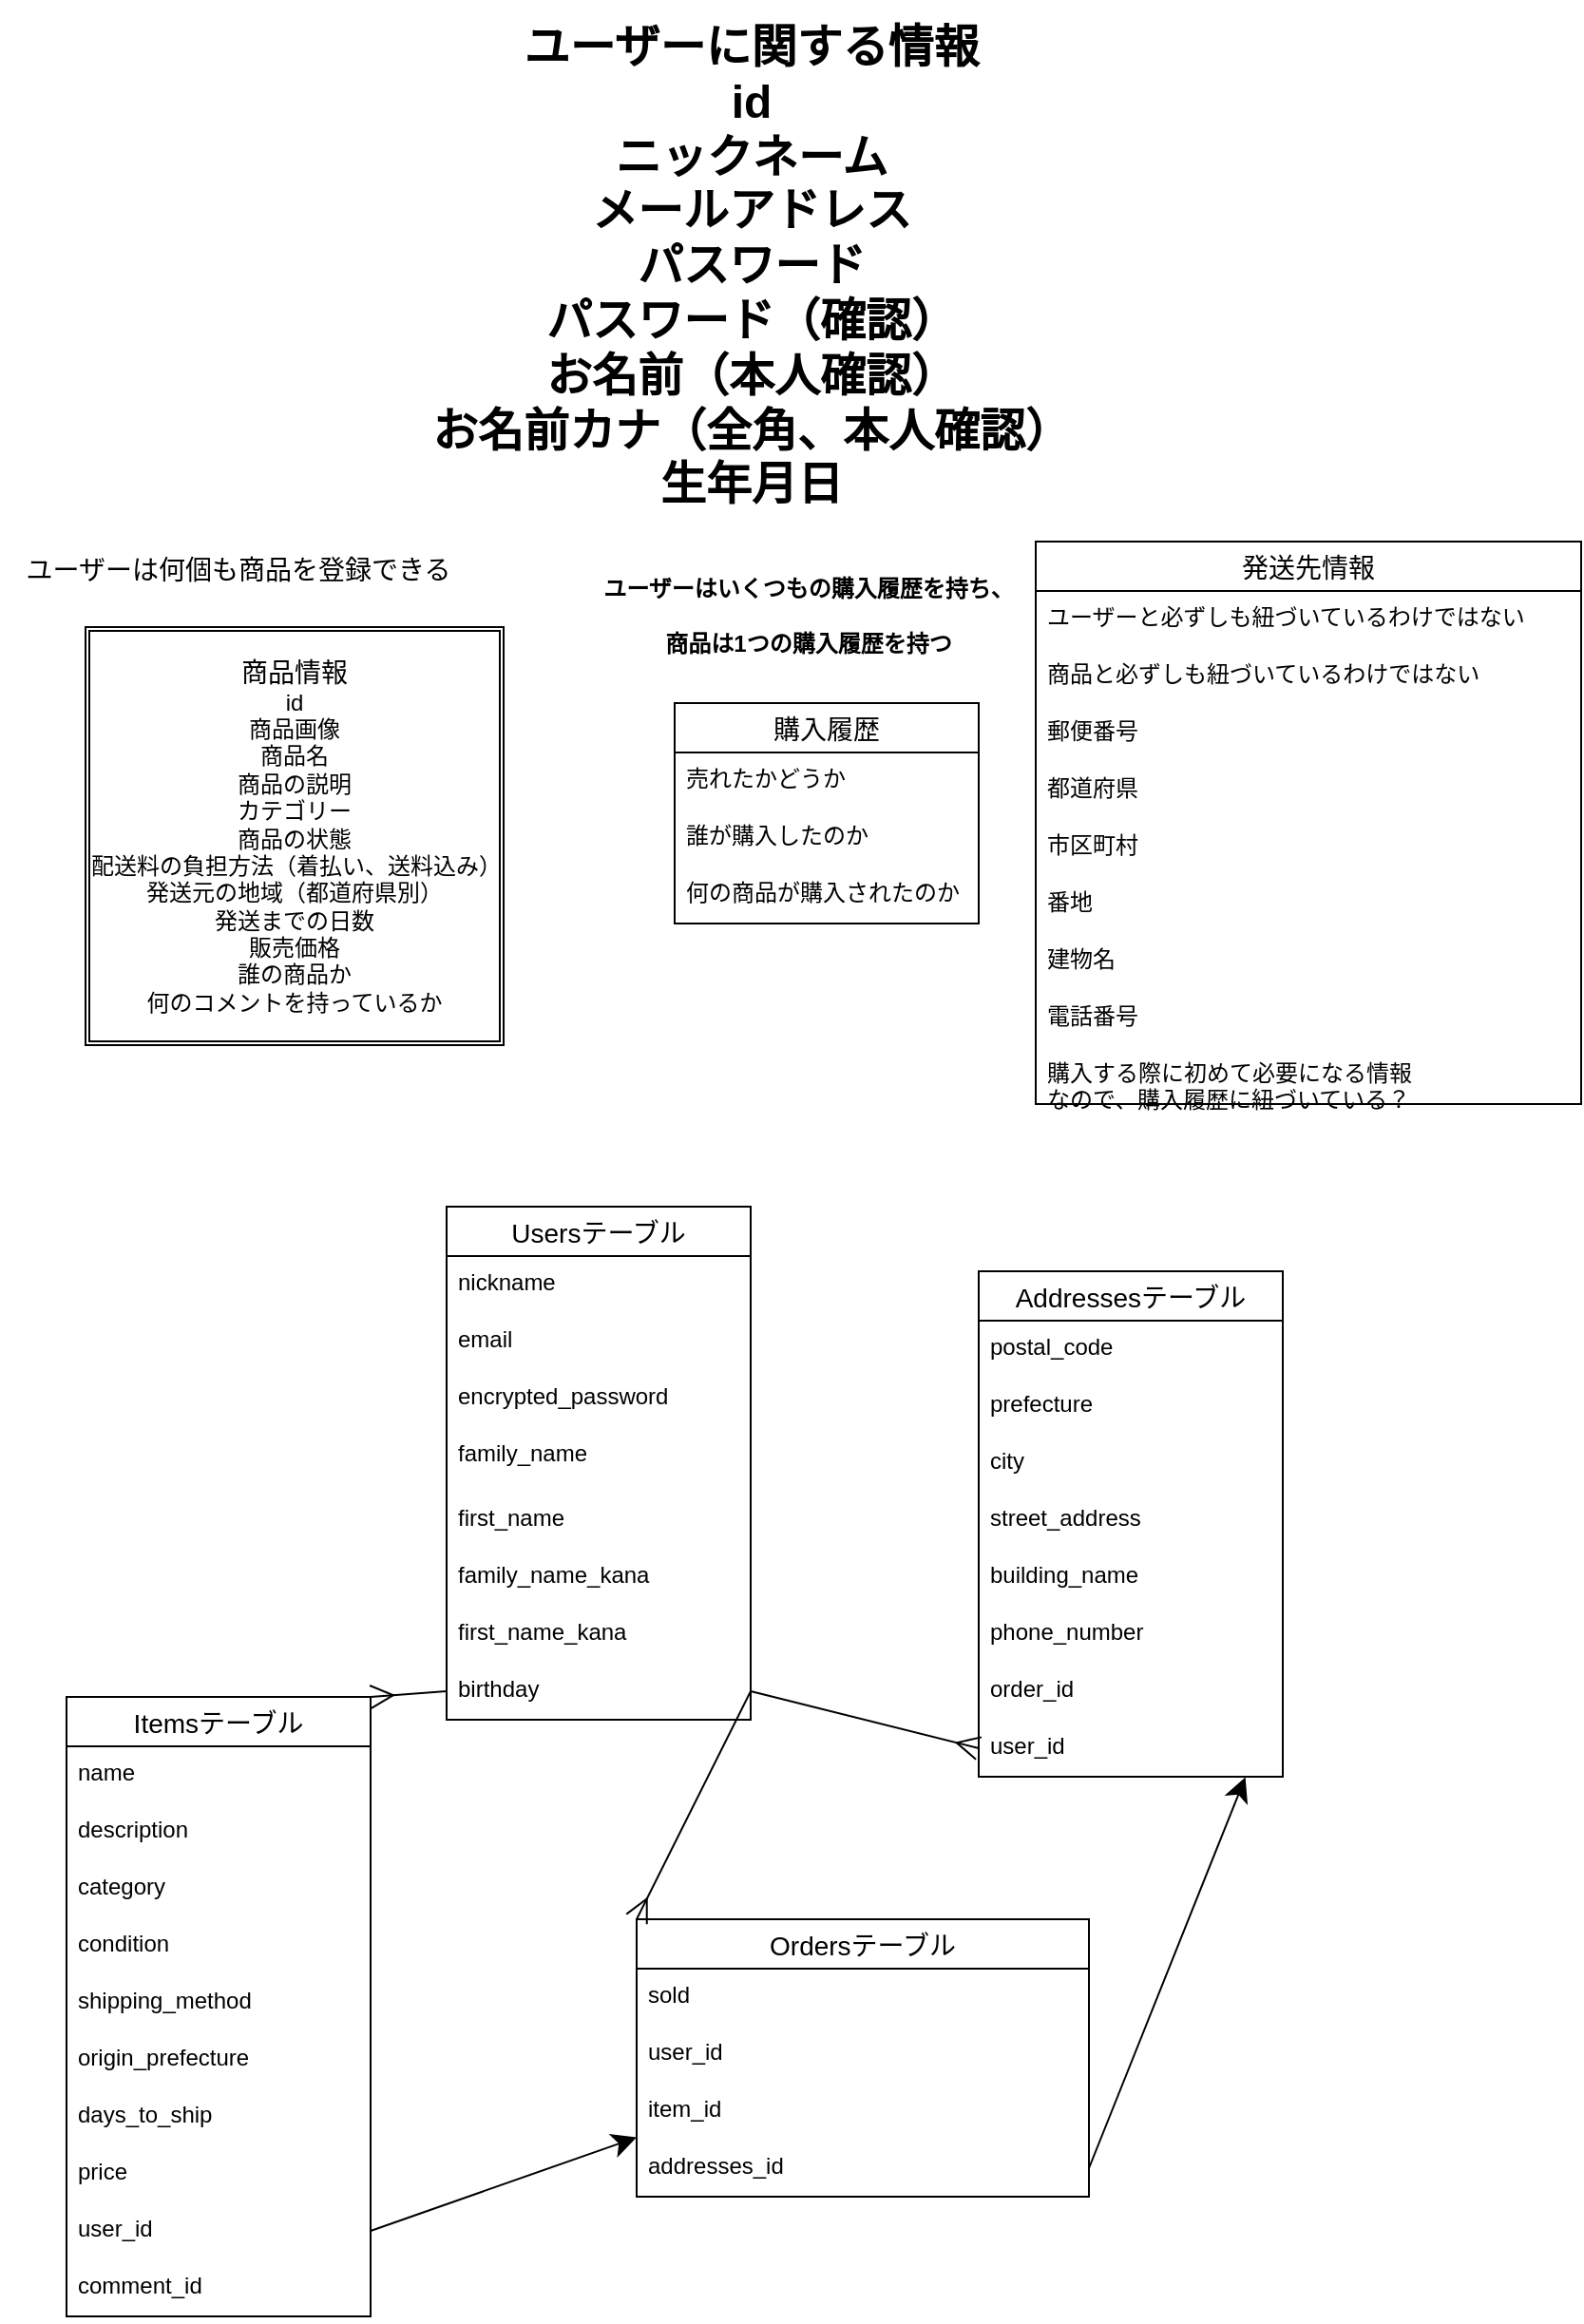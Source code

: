 <mxfile>
    <diagram id="hxzXqyOPZlbdhsi9s9_F" name="ページ1">
        <mxGraphModel dx="1851" dy="1777" grid="1" gridSize="10" guides="1" tooltips="1" connect="1" arrows="1" fold="1" page="1" pageScale="1" pageWidth="827" pageHeight="1169" math="0" shadow="0">
            <root>
                <mxCell id="0"/>
                <mxCell id="1" parent="0"/>
                <mxCell id="2" value="ユーザーに関する情報&lt;br&gt;&lt;div data-en-clipboard=&quot;true&quot; data-pm-slice=&quot;1 1 []&quot;&gt;id&lt;/div&gt;&lt;div&gt;ニックネーム&lt;/div&gt;&lt;div&gt;メールアドレス&lt;/div&gt;&lt;div&gt;パスワード&lt;/div&gt;&lt;div&gt;パスワード（確認）&lt;/div&gt;&lt;div&gt;お名前（本人確認）&lt;/div&gt;&lt;div&gt;お名前カナ（全角、本人確認）&lt;/div&gt;&lt;div&gt;生年月日&lt;/div&gt;" style="text;strokeColor=none;fillColor=none;html=1;fontSize=24;fontStyle=1;verticalAlign=middle;align=center;" vertex="1" parent="1">
                    <mxGeometry x="180" y="-50" width="420" height="279" as="geometry"/>
                </mxCell>
                <mxCell id="5" value="&lt;div data-en-clipboard=&quot;true&quot; data-pm-slice=&quot;1 1 []&quot;&gt;&lt;font style=&quot;font-size: 14px;&quot;&gt;商品情報&lt;/font&gt;&lt;/div&gt;&lt;div data-en-clipboard=&quot;true&quot; data-pm-slice=&quot;1 1 []&quot;&gt;&lt;div data-en-clipboard=&quot;true&quot; data-pm-slice=&quot;1 1 []&quot;&gt;id&lt;/div&gt;&lt;div&gt;商品画像&lt;/div&gt;&lt;div&gt;商品名&lt;/div&gt;&lt;div&gt;商品の説明&lt;/div&gt;&lt;div&gt;カテゴリー&lt;/div&gt;&lt;div&gt;商品の状態&lt;/div&gt;&lt;div&gt;配送料の負担方法（着払い、送料込み）&lt;/div&gt;&lt;div&gt;発送元の地域（都道府県別）&lt;/div&gt;&lt;div&gt;発送までの日数&lt;/div&gt;&lt;div&gt;販売価格&lt;br&gt;&lt;div data-en-clipboard=&quot;true&quot; data-pm-slice=&quot;1 1 []&quot;&gt;誰の商品か&lt;/div&gt;&lt;div&gt;何のコメントを持っているか&lt;/div&gt;&lt;/div&gt;&lt;/div&gt;" style="shape=ext;double=1;rounded=0;whiteSpace=wrap;html=1;" vertex="1" parent="1">
                    <mxGeometry x="40" y="280" width="220" height="220" as="geometry"/>
                </mxCell>
                <mxCell id="7" value="" style="line;strokeWidth=2;html=1;fontSize=14;" vertex="1" parent="1">
                    <mxGeometry x="60" y="240" width="160" as="geometry"/>
                </mxCell>
                <mxCell id="9" value="ユーザーは何個も商品を登録できる" style="text;html=1;align=center;verticalAlign=middle;resizable=0;points=[];autosize=1;strokeColor=none;fillColor=none;fontSize=14;" vertex="1" parent="1">
                    <mxGeometry x="-5" y="235" width="250" height="30" as="geometry"/>
                </mxCell>
                <mxCell id="99" value="Usersテーブル" style="swimlane;fontStyle=0;childLayout=stackLayout;horizontal=1;startSize=26;horizontalStack=0;resizeParent=1;resizeParentMax=0;resizeLast=0;collapsible=1;marginBottom=0;align=center;fontSize=14;" vertex="1" parent="1">
                    <mxGeometry x="230" y="585" width="160" height="270" as="geometry"/>
                </mxCell>
                <mxCell id="100" value="nickname" style="text;strokeColor=none;fillColor=none;spacingLeft=4;spacingRight=4;overflow=hidden;rotatable=0;points=[[0,0.5],[1,0.5]];portConstraint=eastwest;fontSize=12;" vertex="1" parent="99">
                    <mxGeometry y="26" width="160" height="30" as="geometry"/>
                </mxCell>
                <mxCell id="101" value="email" style="text;strokeColor=none;fillColor=none;spacingLeft=4;spacingRight=4;overflow=hidden;rotatable=0;points=[[0,0.5],[1,0.5]];portConstraint=eastwest;fontSize=12;" vertex="1" parent="99">
                    <mxGeometry y="56" width="160" height="30" as="geometry"/>
                </mxCell>
                <mxCell id="102" value="encrypted_password" style="text;strokeColor=none;fillColor=none;spacingLeft=4;spacingRight=4;overflow=hidden;rotatable=0;points=[[0,0.5],[1,0.5]];portConstraint=eastwest;fontSize=12;" vertex="1" parent="99">
                    <mxGeometry y="86" width="160" height="30" as="geometry"/>
                </mxCell>
                <mxCell id="104" value="family_name" style="text;strokeColor=none;fillColor=none;spacingLeft=4;spacingRight=4;overflow=hidden;rotatable=0;points=[[0,0.5],[1,0.5]];portConstraint=eastwest;fontSize=12;" vertex="1" parent="99">
                    <mxGeometry y="116" width="160" height="34" as="geometry"/>
                </mxCell>
                <mxCell id="129" value="first_name" style="text;strokeColor=none;fillColor=none;spacingLeft=4;spacingRight=4;overflow=hidden;rotatable=0;points=[[0,0.5],[1,0.5]];portConstraint=eastwest;fontSize=12;" vertex="1" parent="99">
                    <mxGeometry y="150" width="160" height="30" as="geometry"/>
                </mxCell>
                <mxCell id="105" value="family_name_kana" style="text;strokeColor=none;fillColor=none;spacingLeft=4;spacingRight=4;overflow=hidden;rotatable=0;points=[[0,0.5],[1,0.5]];portConstraint=eastwest;fontSize=12;" vertex="1" parent="99">
                    <mxGeometry y="180" width="160" height="30" as="geometry"/>
                </mxCell>
                <mxCell id="130" value="first_name_kana" style="text;strokeColor=none;fillColor=none;spacingLeft=4;spacingRight=4;overflow=hidden;rotatable=0;points=[[0,0.5],[1,0.5]];portConstraint=eastwest;fontSize=12;" vertex="1" parent="99">
                    <mxGeometry y="210" width="160" height="30" as="geometry"/>
                </mxCell>
                <mxCell id="106" value="birthday" style="text;strokeColor=none;fillColor=none;spacingLeft=4;spacingRight=4;overflow=hidden;rotatable=0;points=[[0,0.5],[1,0.5]];portConstraint=eastwest;fontSize=12;" vertex="1" parent="99">
                    <mxGeometry y="240" width="160" height="30" as="geometry"/>
                </mxCell>
                <mxCell id="107" value="Itemsテーブル" style="swimlane;fontStyle=0;childLayout=stackLayout;horizontal=1;startSize=26;horizontalStack=0;resizeParent=1;resizeParentMax=0;resizeLast=0;collapsible=1;marginBottom=0;align=center;fontSize=14;" vertex="1" parent="1">
                    <mxGeometry x="30" y="843" width="160" height="326" as="geometry"/>
                </mxCell>
                <mxCell id="109" value="name" style="text;strokeColor=none;fillColor=none;spacingLeft=4;spacingRight=4;overflow=hidden;rotatable=0;points=[[0,0.5],[1,0.5]];portConstraint=eastwest;fontSize=12;" vertex="1" parent="107">
                    <mxGeometry y="26" width="160" height="30" as="geometry"/>
                </mxCell>
                <mxCell id="110" value="description" style="text;strokeColor=none;fillColor=none;spacingLeft=4;spacingRight=4;overflow=hidden;rotatable=0;points=[[0,0.5],[1,0.5]];portConstraint=eastwest;fontSize=12;" vertex="1" parent="107">
                    <mxGeometry y="56" width="160" height="30" as="geometry"/>
                </mxCell>
                <mxCell id="117" value="category" style="text;strokeColor=none;fillColor=none;spacingLeft=4;spacingRight=4;overflow=hidden;rotatable=0;points=[[0,0.5],[1,0.5]];portConstraint=eastwest;fontSize=12;" vertex="1" parent="107">
                    <mxGeometry y="86" width="160" height="30" as="geometry"/>
                </mxCell>
                <mxCell id="116" value="condition" style="text;strokeColor=none;fillColor=none;spacingLeft=4;spacingRight=4;overflow=hidden;rotatable=0;points=[[0,0.5],[1,0.5]];portConstraint=eastwest;fontSize=12;" vertex="1" parent="107">
                    <mxGeometry y="116" width="160" height="30" as="geometry"/>
                </mxCell>
                <mxCell id="115" value="shipping_method" style="text;strokeColor=none;fillColor=none;spacingLeft=4;spacingRight=4;overflow=hidden;rotatable=0;points=[[0,0.5],[1,0.5]];portConstraint=eastwest;fontSize=12;" vertex="1" parent="107">
                    <mxGeometry y="146" width="160" height="30" as="geometry"/>
                </mxCell>
                <mxCell id="114" value="origin_prefecture" style="text;strokeColor=none;fillColor=none;spacingLeft=4;spacingRight=4;overflow=hidden;rotatable=0;points=[[0,0.5],[1,0.5]];portConstraint=eastwest;fontSize=12;" vertex="1" parent="107">
                    <mxGeometry y="176" width="160" height="30" as="geometry"/>
                </mxCell>
                <mxCell id="113" value="days_to_ship" style="text;strokeColor=none;fillColor=none;spacingLeft=4;spacingRight=4;overflow=hidden;rotatable=0;points=[[0,0.5],[1,0.5]];portConstraint=eastwest;fontSize=12;" vertex="1" parent="107">
                    <mxGeometry y="206" width="160" height="30" as="geometry"/>
                </mxCell>
                <mxCell id="118" value="price" style="text;strokeColor=none;fillColor=none;spacingLeft=4;spacingRight=4;overflow=hidden;rotatable=0;points=[[0,0.5],[1,0.5]];portConstraint=eastwest;fontSize=12;" vertex="1" parent="107">
                    <mxGeometry y="236" width="160" height="30" as="geometry"/>
                </mxCell>
                <mxCell id="126" value="user_id" style="text;strokeColor=none;fillColor=none;spacingLeft=4;spacingRight=4;overflow=hidden;rotatable=0;points=[[0,0.5],[1,0.5]];portConstraint=eastwest;fontSize=12;" vertex="1" parent="107">
                    <mxGeometry y="266" width="160" height="30" as="geometry"/>
                </mxCell>
                <mxCell id="119" value="comment_id" style="text;strokeColor=none;fillColor=none;spacingLeft=4;spacingRight=4;overflow=hidden;rotatable=0;points=[[0,0.5],[1,0.5]];portConstraint=eastwest;fontSize=12;" vertex="1" parent="107">
                    <mxGeometry y="296" width="160" height="30" as="geometry"/>
                </mxCell>
                <mxCell id="121" style="edgeStyle=none;html=1;exitX=0;exitY=0.5;exitDx=0;exitDy=0;entryX=1;entryY=0;entryDx=0;entryDy=0;strokeColor=default;fontSize=14;endArrow=ERmany;endFill=0;endSize=10;" edge="1" parent="1" source="106" target="107">
                    <mxGeometry relative="1" as="geometry"/>
                </mxCell>
                <mxCell id="122" value="Ordersテーブル" style="swimlane;fontStyle=0;childLayout=stackLayout;horizontal=1;startSize=26;horizontalStack=0;resizeParent=1;resizeParentMax=0;resizeLast=0;collapsible=1;marginBottom=0;align=center;fontSize=14;" vertex="1" parent="1">
                    <mxGeometry x="330" y="960" width="238" height="146" as="geometry"/>
                </mxCell>
                <mxCell id="123" value="sold" style="text;strokeColor=none;fillColor=none;spacingLeft=4;spacingRight=4;overflow=hidden;rotatable=0;points=[[0,0.5],[1,0.5]];portConstraint=eastwest;fontSize=12;" vertex="1" parent="122">
                    <mxGeometry y="26" width="238" height="30" as="geometry"/>
                </mxCell>
                <mxCell id="124" value="user_id" style="text;strokeColor=none;fillColor=none;spacingLeft=4;spacingRight=4;overflow=hidden;rotatable=0;points=[[0,0.5],[1,0.5]];portConstraint=eastwest;fontSize=12;" vertex="1" parent="122">
                    <mxGeometry y="56" width="238" height="30" as="geometry"/>
                </mxCell>
                <mxCell id="125" value="item_id" style="text;strokeColor=none;fillColor=none;spacingLeft=4;spacingRight=4;overflow=hidden;rotatable=0;points=[[0,0.5],[1,0.5]];portConstraint=eastwest;fontSize=12;" vertex="1" parent="122">
                    <mxGeometry y="86" width="238" height="30" as="geometry"/>
                </mxCell>
                <mxCell id="161" value="addresses_id" style="text;strokeColor=none;fillColor=none;spacingLeft=4;spacingRight=4;overflow=hidden;rotatable=0;points=[[0,0.5],[1,0.5]];portConstraint=eastwest;fontSize=12;" vertex="1" parent="122">
                    <mxGeometry y="116" width="238" height="30" as="geometry"/>
                </mxCell>
                <mxCell id="127" style="edgeStyle=none;html=1;exitX=1;exitY=0.5;exitDx=0;exitDy=0;entryX=0;entryY=0;entryDx=0;entryDy=0;strokeColor=default;fontSize=14;endArrow=ERmany;endFill=0;endSize=10;" edge="1" parent="1" source="106" target="122">
                    <mxGeometry relative="1" as="geometry"/>
                </mxCell>
                <mxCell id="128" style="edgeStyle=none;html=1;exitX=1;exitY=0.5;exitDx=0;exitDy=0;strokeColor=default;fontSize=14;endArrow=classic;endFill=1;endSize=10;" edge="1" parent="1" source="126" target="122">
                    <mxGeometry relative="1" as="geometry"/>
                </mxCell>
                <mxCell id="146" value="購入履歴" style="swimlane;fontStyle=0;childLayout=stackLayout;horizontal=1;startSize=26;horizontalStack=0;resizeParent=1;resizeParentMax=0;resizeLast=0;collapsible=1;marginBottom=0;align=center;fontSize=14;" vertex="1" parent="1">
                    <mxGeometry x="350" y="320" width="160" height="116" as="geometry"/>
                </mxCell>
                <mxCell id="147" value="売れたかどうか" style="text;strokeColor=none;fillColor=none;spacingLeft=4;spacingRight=4;overflow=hidden;rotatable=0;points=[[0,0.5],[1,0.5]];portConstraint=eastwest;fontSize=12;" vertex="1" parent="146">
                    <mxGeometry y="26" width="160" height="30" as="geometry"/>
                </mxCell>
                <mxCell id="148" value="誰が購入したのか" style="text;strokeColor=none;fillColor=none;spacingLeft=4;spacingRight=4;overflow=hidden;rotatable=0;points=[[0,0.5],[1,0.5]];portConstraint=eastwest;fontSize=12;" vertex="1" parent="146">
                    <mxGeometry y="56" width="160" height="30" as="geometry"/>
                </mxCell>
                <mxCell id="149" value="何の商品が購入されたのか&#10;" style="text;strokeColor=none;fillColor=none;spacingLeft=4;spacingRight=4;overflow=hidden;rotatable=0;points=[[0,0.5],[1,0.5]];portConstraint=eastwest;fontSize=12;" vertex="1" parent="146">
                    <mxGeometry y="86" width="160" height="30" as="geometry"/>
                </mxCell>
                <mxCell id="150" value="&lt;font style=&quot;font-size: 12px;&quot;&gt;ユーザーはいくつもの購入履歴を持ち、&lt;br&gt;商品は1つの購入履歴を持つ&lt;/font&gt;" style="text;strokeColor=none;fillColor=none;html=1;fontSize=24;fontStyle=1;verticalAlign=middle;align=center;" vertex="1" parent="1">
                    <mxGeometry x="370" y="250" width="100" height="40" as="geometry"/>
                </mxCell>
                <mxCell id="151" value="発送先情報" style="swimlane;fontStyle=0;childLayout=stackLayout;horizontal=1;startSize=26;horizontalStack=0;resizeParent=1;resizeParentMax=0;resizeLast=0;collapsible=1;marginBottom=0;align=center;fontSize=14;" vertex="1" parent="1">
                    <mxGeometry x="540" y="235" width="287" height="296" as="geometry"/>
                </mxCell>
                <mxCell id="152" value="ユーザーと必ずしも紐づいているわけではない" style="text;strokeColor=none;fillColor=none;spacingLeft=4;spacingRight=4;overflow=hidden;rotatable=0;points=[[0,0.5],[1,0.5]];portConstraint=eastwest;fontSize=12;" vertex="1" parent="151">
                    <mxGeometry y="26" width="287" height="30" as="geometry"/>
                </mxCell>
                <mxCell id="153" value="商品と必ずしも紐づいているわけではない" style="text;strokeColor=none;fillColor=none;spacingLeft=4;spacingRight=4;overflow=hidden;rotatable=0;points=[[0,0.5],[1,0.5]];portConstraint=eastwest;fontSize=12;" vertex="1" parent="151">
                    <mxGeometry y="56" width="287" height="30" as="geometry"/>
                </mxCell>
                <mxCell id="154" value="郵便番号" style="text;strokeColor=none;fillColor=none;spacingLeft=4;spacingRight=4;overflow=hidden;rotatable=0;points=[[0,0.5],[1,0.5]];portConstraint=eastwest;fontSize=12;" vertex="1" parent="151">
                    <mxGeometry y="86" width="287" height="30" as="geometry"/>
                </mxCell>
                <mxCell id="155" value="都道府県" style="text;strokeColor=none;fillColor=none;spacingLeft=4;spacingRight=4;overflow=hidden;rotatable=0;points=[[0,0.5],[1,0.5]];portConstraint=eastwest;fontSize=12;" vertex="1" parent="151">
                    <mxGeometry y="116" width="287" height="30" as="geometry"/>
                </mxCell>
                <mxCell id="156" value="市区町村" style="text;strokeColor=none;fillColor=none;spacingLeft=4;spacingRight=4;overflow=hidden;rotatable=0;points=[[0,0.5],[1,0.5]];portConstraint=eastwest;fontSize=12;" vertex="1" parent="151">
                    <mxGeometry y="146" width="287" height="30" as="geometry"/>
                </mxCell>
                <mxCell id="157" value="番地" style="text;strokeColor=none;fillColor=none;spacingLeft=4;spacingRight=4;overflow=hidden;rotatable=0;points=[[0,0.5],[1,0.5]];portConstraint=eastwest;fontSize=12;" vertex="1" parent="151">
                    <mxGeometry y="176" width="287" height="30" as="geometry"/>
                </mxCell>
                <mxCell id="158" value="建物名" style="text;strokeColor=none;fillColor=none;spacingLeft=4;spacingRight=4;overflow=hidden;rotatable=0;points=[[0,0.5],[1,0.5]];portConstraint=eastwest;fontSize=12;" vertex="1" parent="151">
                    <mxGeometry y="206" width="287" height="30" as="geometry"/>
                </mxCell>
                <mxCell id="159" value="電話番号&#10;" style="text;strokeColor=none;fillColor=none;spacingLeft=4;spacingRight=4;overflow=hidden;rotatable=0;points=[[0,0.5],[1,0.5]];portConstraint=eastwest;fontSize=12;" vertex="1" parent="151">
                    <mxGeometry y="236" width="287" height="30" as="geometry"/>
                </mxCell>
                <mxCell id="160" value="購入する際に初めて必要になる情報&#10;なので、購入履歴に紐づいている？" style="text;strokeColor=none;fillColor=none;spacingLeft=4;spacingRight=4;overflow=hidden;rotatable=0;points=[[0,0.5],[1,0.5]];portConstraint=eastwest;fontSize=12;" vertex="1" parent="151">
                    <mxGeometry y="266" width="287" height="30" as="geometry"/>
                </mxCell>
                <mxCell id="162" value="Addressesテーブル" style="swimlane;fontStyle=0;childLayout=stackLayout;horizontal=1;startSize=26;horizontalStack=0;resizeParent=1;resizeParentMax=0;resizeLast=0;collapsible=1;marginBottom=0;align=center;fontSize=14;" vertex="1" parent="1">
                    <mxGeometry x="510" y="619" width="160" height="266" as="geometry"/>
                </mxCell>
                <mxCell id="163" value="postal_code" style="text;strokeColor=none;fillColor=none;spacingLeft=4;spacingRight=4;overflow=hidden;rotatable=0;points=[[0,0.5],[1,0.5]];portConstraint=eastwest;fontSize=12;" vertex="1" parent="162">
                    <mxGeometry y="26" width="160" height="30" as="geometry"/>
                </mxCell>
                <mxCell id="164" value="prefecture" style="text;strokeColor=none;fillColor=none;spacingLeft=4;spacingRight=4;overflow=hidden;rotatable=0;points=[[0,0.5],[1,0.5]];portConstraint=eastwest;fontSize=12;" vertex="1" parent="162">
                    <mxGeometry y="56" width="160" height="30" as="geometry"/>
                </mxCell>
                <mxCell id="165" value="city" style="text;strokeColor=none;fillColor=none;spacingLeft=4;spacingRight=4;overflow=hidden;rotatable=0;points=[[0,0.5],[1,0.5]];portConstraint=eastwest;fontSize=12;" vertex="1" parent="162">
                    <mxGeometry y="86" width="160" height="30" as="geometry"/>
                </mxCell>
                <mxCell id="166" value="street_address" style="text;strokeColor=none;fillColor=none;spacingLeft=4;spacingRight=4;overflow=hidden;rotatable=0;points=[[0,0.5],[1,0.5]];portConstraint=eastwest;fontSize=12;" vertex="1" parent="162">
                    <mxGeometry y="116" width="160" height="30" as="geometry"/>
                </mxCell>
                <mxCell id="167" value="building_name" style="text;strokeColor=none;fillColor=none;spacingLeft=4;spacingRight=4;overflow=hidden;rotatable=0;points=[[0,0.5],[1,0.5]];portConstraint=eastwest;fontSize=12;" vertex="1" parent="162">
                    <mxGeometry y="146" width="160" height="30" as="geometry"/>
                </mxCell>
                <mxCell id="168" value="phone_number" style="text;strokeColor=none;fillColor=none;spacingLeft=4;spacingRight=4;overflow=hidden;rotatable=0;points=[[0,0.5],[1,0.5]];portConstraint=eastwest;fontSize=12;" vertex="1" parent="162">
                    <mxGeometry y="176" width="160" height="30" as="geometry"/>
                </mxCell>
                <mxCell id="169" value="order_id" style="text;strokeColor=none;fillColor=none;spacingLeft=4;spacingRight=4;overflow=hidden;rotatable=0;points=[[0,0.5],[1,0.5]];portConstraint=eastwest;fontSize=12;" vertex="1" parent="162">
                    <mxGeometry y="206" width="160" height="30" as="geometry"/>
                </mxCell>
                <mxCell id="170" value="user_id" style="text;strokeColor=none;fillColor=none;spacingLeft=4;spacingRight=4;overflow=hidden;rotatable=0;points=[[0,0.5],[1,0.5]];portConstraint=eastwest;fontSize=12;" vertex="1" parent="162">
                    <mxGeometry y="236" width="160" height="30" as="geometry"/>
                </mxCell>
                <mxCell id="171" style="edgeStyle=none;html=1;exitX=1;exitY=0.5;exitDx=0;exitDy=0;entryX=0;entryY=0.5;entryDx=0;entryDy=0;strokeColor=default;fontSize=12;endArrow=ERmany;endFill=0;endSize=10;" edge="1" parent="1" source="106" target="170">
                    <mxGeometry relative="1" as="geometry"/>
                </mxCell>
                <mxCell id="172" style="edgeStyle=none;html=1;exitX=1;exitY=0.5;exitDx=0;exitDy=0;entryX=0.877;entryY=1.007;entryDx=0;entryDy=0;entryPerimeter=0;strokeColor=default;fontSize=12;endArrow=classic;endFill=1;endSize=10;" edge="1" parent="1" source="161" target="170">
                    <mxGeometry relative="1" as="geometry"/>
                </mxCell>
            </root>
        </mxGraphModel>
    </diagram>
</mxfile>